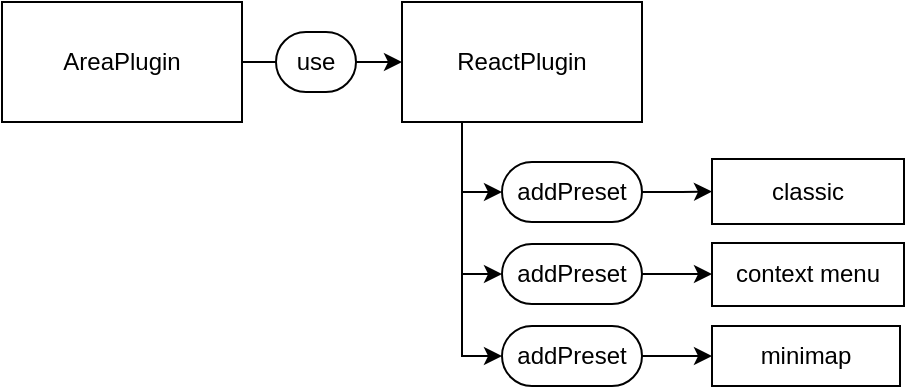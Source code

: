 <mxfile version="22.0.2" type="device">
  <diagram name="page-1" id="nTteX_-L-bd6lsjCAH_5">
    <mxGraphModel dx="863" dy="505" grid="1" gridSize="10" guides="1" tooltips="1" connect="1" arrows="1" fold="1" page="1" pageScale="1" pageWidth="827" pageHeight="1169" math="0" shadow="0">
      <root>
        <mxCell id="0" />
        <mxCell id="1" parent="0" />
        <mxCell id="GbNvFevuRJPCsAfk6JaB-2" style="edgeStyle=orthogonalEdgeStyle;rounded=0;orthogonalLoop=1;jettySize=auto;html=1;exitX=1;exitY=0.5;exitDx=0;exitDy=0;entryX=0;entryY=0.5;entryDx=0;entryDy=0;" edge="1" parent="1" source="0EIq4OgII-BHYrVc7AHv-1" target="GbNvFevuRJPCsAfk6JaB-1">
          <mxGeometry relative="1" as="geometry" />
        </mxCell>
        <mxCell id="0EIq4OgII-BHYrVc7AHv-1" value="AreaPlugin" style="rounded=0;whiteSpace=wrap;html=1;" parent="1" vertex="1">
          <mxGeometry x="20" y="20" width="120" height="60" as="geometry" />
        </mxCell>
        <mxCell id="GbNvFevuRJPCsAfk6JaB-6" style="edgeStyle=orthogonalEdgeStyle;rounded=0;orthogonalLoop=1;jettySize=auto;html=1;exitX=1;exitY=0.5;exitDx=0;exitDy=0;" edge="1" parent="1" source="oK9887doTvN0Qxn7zzAR-54" target="GbNvFevuRJPCsAfk6JaB-5">
          <mxGeometry relative="1" as="geometry" />
        </mxCell>
        <mxCell id="oK9887doTvN0Qxn7zzAR-54" value="addPreset" style="rounded=1;whiteSpace=wrap;html=1;arcSize=50;" parent="1" vertex="1">
          <mxGeometry x="270" y="100" width="70" height="30" as="geometry" />
        </mxCell>
        <mxCell id="GbNvFevuRJPCsAfk6JaB-11" style="edgeStyle=orthogonalEdgeStyle;rounded=0;orthogonalLoop=1;jettySize=auto;html=1;exitX=0.25;exitY=1;exitDx=0;exitDy=0;entryX=0;entryY=0.5;entryDx=0;entryDy=0;" edge="1" parent="1" source="GbNvFevuRJPCsAfk6JaB-1" target="oK9887doTvN0Qxn7zzAR-54">
          <mxGeometry relative="1" as="geometry" />
        </mxCell>
        <mxCell id="GbNvFevuRJPCsAfk6JaB-14" style="edgeStyle=orthogonalEdgeStyle;rounded=0;orthogonalLoop=1;jettySize=auto;html=1;exitX=0.25;exitY=1;exitDx=0;exitDy=0;entryX=0;entryY=0.5;entryDx=0;entryDy=0;" edge="1" parent="1" source="GbNvFevuRJPCsAfk6JaB-1" target="GbNvFevuRJPCsAfk6JaB-12">
          <mxGeometry relative="1" as="geometry" />
        </mxCell>
        <mxCell id="GbNvFevuRJPCsAfk6JaB-16" style="edgeStyle=orthogonalEdgeStyle;rounded=0;orthogonalLoop=1;jettySize=auto;html=1;exitX=0.25;exitY=1;exitDx=0;exitDy=0;entryX=0;entryY=0.5;entryDx=0;entryDy=0;" edge="1" parent="1" source="GbNvFevuRJPCsAfk6JaB-1" target="GbNvFevuRJPCsAfk6JaB-15">
          <mxGeometry relative="1" as="geometry" />
        </mxCell>
        <mxCell id="GbNvFevuRJPCsAfk6JaB-1" value="ReactPlugin" style="rounded=0;whiteSpace=wrap;html=1;" vertex="1" parent="1">
          <mxGeometry x="220" y="20" width="120" height="60" as="geometry" />
        </mxCell>
        <mxCell id="GbNvFevuRJPCsAfk6JaB-3" value="use" style="rounded=1;whiteSpace=wrap;html=1;arcSize=50;" vertex="1" parent="1">
          <mxGeometry x="157" y="35" width="40" height="30" as="geometry" />
        </mxCell>
        <mxCell id="GbNvFevuRJPCsAfk6JaB-5" value="classic" style="rounded=0;whiteSpace=wrap;html=1;" vertex="1" parent="1">
          <mxGeometry x="375" y="98.5" width="96" height="32.5" as="geometry" />
        </mxCell>
        <mxCell id="GbNvFevuRJPCsAfk6JaB-7" value="context menu" style="rounded=0;whiteSpace=wrap;html=1;" vertex="1" parent="1">
          <mxGeometry x="375" y="140.5" width="96" height="31.5" as="geometry" />
        </mxCell>
        <mxCell id="GbNvFevuRJPCsAfk6JaB-8" value="minimap" style="rounded=0;whiteSpace=wrap;html=1;" vertex="1" parent="1">
          <mxGeometry x="375" y="182" width="94" height="30" as="geometry" />
        </mxCell>
        <mxCell id="GbNvFevuRJPCsAfk6JaB-18" style="edgeStyle=orthogonalEdgeStyle;rounded=0;orthogonalLoop=1;jettySize=auto;html=1;exitX=1;exitY=0.5;exitDx=0;exitDy=0;entryX=0;entryY=0.5;entryDx=0;entryDy=0;" edge="1" parent="1" source="GbNvFevuRJPCsAfk6JaB-12" target="GbNvFevuRJPCsAfk6JaB-7">
          <mxGeometry relative="1" as="geometry" />
        </mxCell>
        <mxCell id="GbNvFevuRJPCsAfk6JaB-12" value="addPreset" style="rounded=1;whiteSpace=wrap;html=1;arcSize=50;" vertex="1" parent="1">
          <mxGeometry x="270" y="141" width="70" height="30" as="geometry" />
        </mxCell>
        <mxCell id="GbNvFevuRJPCsAfk6JaB-19" style="edgeStyle=orthogonalEdgeStyle;rounded=0;orthogonalLoop=1;jettySize=auto;html=1;exitX=1;exitY=0.5;exitDx=0;exitDy=0;entryX=0;entryY=0.5;entryDx=0;entryDy=0;" edge="1" parent="1" source="GbNvFevuRJPCsAfk6JaB-15" target="GbNvFevuRJPCsAfk6JaB-8">
          <mxGeometry relative="1" as="geometry" />
        </mxCell>
        <mxCell id="GbNvFevuRJPCsAfk6JaB-15" value="addPreset" style="rounded=1;whiteSpace=wrap;html=1;arcSize=50;" vertex="1" parent="1">
          <mxGeometry x="270" y="182" width="70" height="30" as="geometry" />
        </mxCell>
      </root>
    </mxGraphModel>
  </diagram>
</mxfile>
